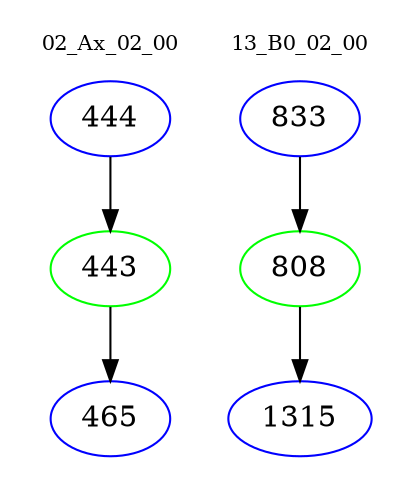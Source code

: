 digraph{
subgraph cluster_0 {
color = white
label = "02_Ax_02_00";
fontsize=10;
T0_444 [label="444", color="blue"]
T0_444 -> T0_443 [color="black"]
T0_443 [label="443", color="green"]
T0_443 -> T0_465 [color="black"]
T0_465 [label="465", color="blue"]
}
subgraph cluster_1 {
color = white
label = "13_B0_02_00";
fontsize=10;
T1_833 [label="833", color="blue"]
T1_833 -> T1_808 [color="black"]
T1_808 [label="808", color="green"]
T1_808 -> T1_1315 [color="black"]
T1_1315 [label="1315", color="blue"]
}
}
